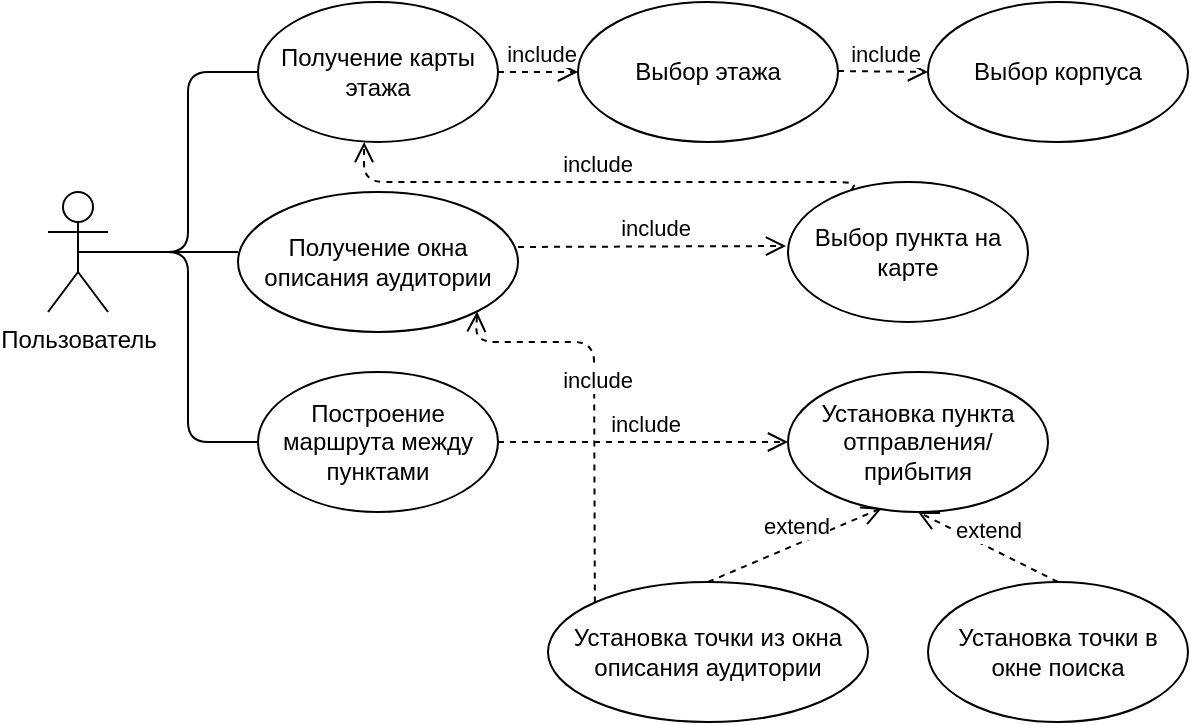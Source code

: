 <mxfile version="14.5.8" type="device"><diagram id="CzGdv7z9m7cM2j0NTUdy" name="Page-1"><mxGraphModel dx="1324" dy="582" grid="1" gridSize="10" guides="1" tooltips="1" connect="1" arrows="1" fold="1" page="1" pageScale="1" pageWidth="850" pageHeight="1100" math="0" shadow="0"><root><mxCell id="0"/><mxCell id="1" parent="0"/><mxCell id="hMXd-7xMBJgT3MPyBhI6-1" value="Пользователь" style="shape=umlActor;verticalLabelPosition=bottom;verticalAlign=top;html=1;" parent="1" vertex="1"><mxGeometry x="40" y="125" width="30" height="60" as="geometry"/></mxCell><mxCell id="hMXd-7xMBJgT3MPyBhI6-2" value="" style="endArrow=none;html=1;entryX=0;entryY=0.5;entryDx=0;entryDy=0;exitX=0.5;exitY=0.5;exitDx=0;exitDy=0;exitPerimeter=0;" parent="1" source="hMXd-7xMBJgT3MPyBhI6-1" target="hMXd-7xMBJgT3MPyBhI6-3" edge="1"><mxGeometry width="50" height="50" relative="1" as="geometry"><mxPoint x="40" y="90" as="sourcePoint"/><mxPoint x="135" y="90" as="targetPoint"/><Array as="points"><mxPoint x="110" y="155"/><mxPoint x="110" y="65"/></Array></mxGeometry></mxCell><mxCell id="hMXd-7xMBJgT3MPyBhI6-3" value="Получение карты этажа" style="ellipse;whiteSpace=wrap;html=1;" parent="1" vertex="1"><mxGeometry x="145" y="30" width="120" height="70" as="geometry"/></mxCell><mxCell id="hMXd-7xMBJgT3MPyBhI6-4" value="&amp;nbsp;include" style="html=1;verticalAlign=bottom;endArrow=open;dashed=1;endSize=8;entryX=0;entryY=0.5;entryDx=0;entryDy=0;exitX=1;exitY=0.5;exitDx=0;exitDy=0;" parent="1" source="hMXd-7xMBJgT3MPyBhI6-3" target="hMXd-7xMBJgT3MPyBhI6-10" edge="1"><mxGeometry relative="1" as="geometry"><mxPoint x="733" y="142.49" as="sourcePoint"/><mxPoint x="732.53" y="80" as="targetPoint"/><Array as="points"/></mxGeometry></mxCell><mxCell id="hMXd-7xMBJgT3MPyBhI6-5" value="extend" style="html=1;verticalAlign=bottom;endArrow=open;dashed=1;endSize=8;entryX=0.362;entryY=0.971;entryDx=0;entryDy=0;exitX=0.5;exitY=0;exitDx=0;exitDy=0;entryPerimeter=0;" parent="1" source="hMXd-7xMBJgT3MPyBhI6-12" target="hMXd-7xMBJgT3MPyBhI6-6" edge="1"><mxGeometry relative="1" as="geometry"><mxPoint x="691.77" y="233.74" as="sourcePoint"/><mxPoint x="650" y="186.26" as="targetPoint"/><Array as="points"/></mxGeometry></mxCell><mxCell id="hMXd-7xMBJgT3MPyBhI6-6" value="Установка пункта отправления/прибытия" style="ellipse;whiteSpace=wrap;html=1;" parent="1" vertex="1"><mxGeometry x="410" y="215" width="130" height="70" as="geometry"/></mxCell><mxCell id="hMXd-7xMBJgT3MPyBhI6-7" value="Выбор пункта на карте" style="ellipse;whiteSpace=wrap;html=1;" parent="1" vertex="1"><mxGeometry x="410" y="120" width="120" height="70" as="geometry"/></mxCell><mxCell id="hMXd-7xMBJgT3MPyBhI6-8" value="Установка точки в окне поиска" style="ellipse;whiteSpace=wrap;html=1;" parent="1" vertex="1"><mxGeometry x="480" y="320" width="130" height="70" as="geometry"/></mxCell><mxCell id="hMXd-7xMBJgT3MPyBhI6-9" value="Получение окна описания аудитории" style="ellipse;whiteSpace=wrap;html=1;" parent="1" vertex="1"><mxGeometry x="135" y="125" width="140" height="70" as="geometry"/></mxCell><mxCell id="hMXd-7xMBJgT3MPyBhI6-10" value="Выбор этажа" style="ellipse;whiteSpace=wrap;html=1;" parent="1" vertex="1"><mxGeometry x="305" y="30" width="130" height="70" as="geometry"/></mxCell><mxCell id="hMXd-7xMBJgT3MPyBhI6-11" value="Выбор корпуса" style="ellipse;whiteSpace=wrap;html=1;" parent="1" vertex="1"><mxGeometry x="480" y="30" width="130" height="70" as="geometry"/></mxCell><mxCell id="hMXd-7xMBJgT3MPyBhI6-12" value="Установка точки из окна описания аудитории" style="ellipse;whiteSpace=wrap;html=1;" parent="1" vertex="1"><mxGeometry x="290" y="320" width="160" height="70" as="geometry"/></mxCell><mxCell id="hMXd-7xMBJgT3MPyBhI6-14" value="Построение маршрута между пунктами" style="ellipse;whiteSpace=wrap;html=1;" parent="1" vertex="1"><mxGeometry x="145" y="215" width="120" height="70" as="geometry"/></mxCell><mxCell id="hMXd-7xMBJgT3MPyBhI6-17" value="" style="endArrow=none;html=1;entryX=0;entryY=0.5;entryDx=0;entryDy=0;exitX=0.5;exitY=0.5;exitDx=0;exitDy=0;exitPerimeter=0;" parent="1" source="hMXd-7xMBJgT3MPyBhI6-1" target="hMXd-7xMBJgT3MPyBhI6-14" edge="1"><mxGeometry width="50" height="50" relative="1" as="geometry"><mxPoint x="65" y="220" as="sourcePoint"/><mxPoint x="155" y="75" as="targetPoint"/><Array as="points"><mxPoint x="110" y="155"/><mxPoint x="110" y="250"/></Array></mxGeometry></mxCell><mxCell id="hMXd-7xMBJgT3MPyBhI6-18" value="extend" style="html=1;verticalAlign=bottom;endArrow=open;dashed=1;endSize=8;entryX=0.5;entryY=1;entryDx=0;entryDy=0;exitX=0.5;exitY=0;exitDx=0;exitDy=0;" parent="1" source="hMXd-7xMBJgT3MPyBhI6-8" target="hMXd-7xMBJgT3MPyBhI6-6" edge="1"><mxGeometry relative="1" as="geometry"><mxPoint x="380" y="330" as="sourcePoint"/><mxPoint x="467.06" y="292.97" as="targetPoint"/><Array as="points"/></mxGeometry></mxCell><mxCell id="hMXd-7xMBJgT3MPyBhI6-19" value="&amp;nbsp;include" style="html=1;verticalAlign=bottom;endArrow=open;dashed=1;endSize=8;exitX=0.727;exitY=0.073;exitDx=0;exitDy=0;exitPerimeter=0;" parent="1" edge="1"><mxGeometry relative="1" as="geometry"><mxPoint x="275" y="152.49" as="sourcePoint"/><mxPoint x="409" y="152" as="targetPoint"/><Array as="points"/></mxGeometry></mxCell><mxCell id="hMXd-7xMBJgT3MPyBhI6-20" value="&amp;nbsp;include" style="html=1;verticalAlign=bottom;endArrow=open;dashed=1;endSize=8;entryX=0;entryY=0.5;entryDx=0;entryDy=0;exitX=1;exitY=0.5;exitDx=0;exitDy=0;" parent="1" target="hMXd-7xMBJgT3MPyBhI6-11" edge="1"><mxGeometry relative="1" as="geometry"><mxPoint x="435" y="64.5" as="sourcePoint"/><mxPoint x="475" y="64.5" as="targetPoint"/><Array as="points"/></mxGeometry></mxCell><mxCell id="hMXd-7xMBJgT3MPyBhI6-22" value="&amp;nbsp;include" style="html=1;verticalAlign=bottom;endArrow=open;dashed=1;endSize=8;exitX=0.727;exitY=0.073;exitDx=0;exitDy=0;exitPerimeter=0;entryX=0;entryY=0.5;entryDx=0;entryDy=0;" parent="1" target="hMXd-7xMBJgT3MPyBhI6-6" edge="1"><mxGeometry relative="1" as="geometry"><mxPoint x="265" y="249.99" as="sourcePoint"/><mxPoint x="399" y="249.5" as="targetPoint"/><Array as="points"/></mxGeometry></mxCell><mxCell id="hMXd-7xMBJgT3MPyBhI6-23" value="&amp;nbsp;include" style="html=1;verticalAlign=bottom;endArrow=open;dashed=1;endSize=8;exitX=0;exitY=0;exitDx=0;exitDy=0;entryX=1;entryY=1;entryDx=0;entryDy=0;" parent="1" source="hMXd-7xMBJgT3MPyBhI6-12" target="hMXd-7xMBJgT3MPyBhI6-9" edge="1"><mxGeometry relative="1" as="geometry"><mxPoint x="353" y="460.0" as="sourcePoint"/><mxPoint x="498" y="460.01" as="targetPoint"/><Array as="points"><mxPoint x="313" y="200"/><mxPoint x="254" y="200"/></Array></mxGeometry></mxCell><mxCell id="hMXd-7xMBJgT3MPyBhI6-24" value="" style="endArrow=none;html=1;" parent="1" edge="1"><mxGeometry width="50" height="50" relative="1" as="geometry"><mxPoint x="120" y="155" as="sourcePoint"/><mxPoint x="135" y="155" as="targetPoint"/><Array as="points"><mxPoint x="90" y="155"/></Array></mxGeometry></mxCell><mxCell id="hMXd-7xMBJgT3MPyBhI6-26" value="&amp;nbsp;include" style="html=1;verticalAlign=bottom;endArrow=open;dashed=1;endSize=8;exitX=0.264;exitY=0.06;exitDx=0;exitDy=0;entryX=0.442;entryY=1;entryDx=0;entryDy=0;entryPerimeter=0;exitPerimeter=0;" parent="1" source="hMXd-7xMBJgT3MPyBhI6-7" target="hMXd-7xMBJgT3MPyBhI6-3" edge="1"><mxGeometry relative="1" as="geometry"><mxPoint x="580" y="180.49" as="sourcePoint"/><mxPoint x="714" y="180" as="targetPoint"/><Array as="points"><mxPoint x="444" y="120"/><mxPoint x="340" y="120"/><mxPoint x="270" y="120"/><mxPoint x="198" y="120"/></Array></mxGeometry></mxCell></root></mxGraphModel></diagram></mxfile>